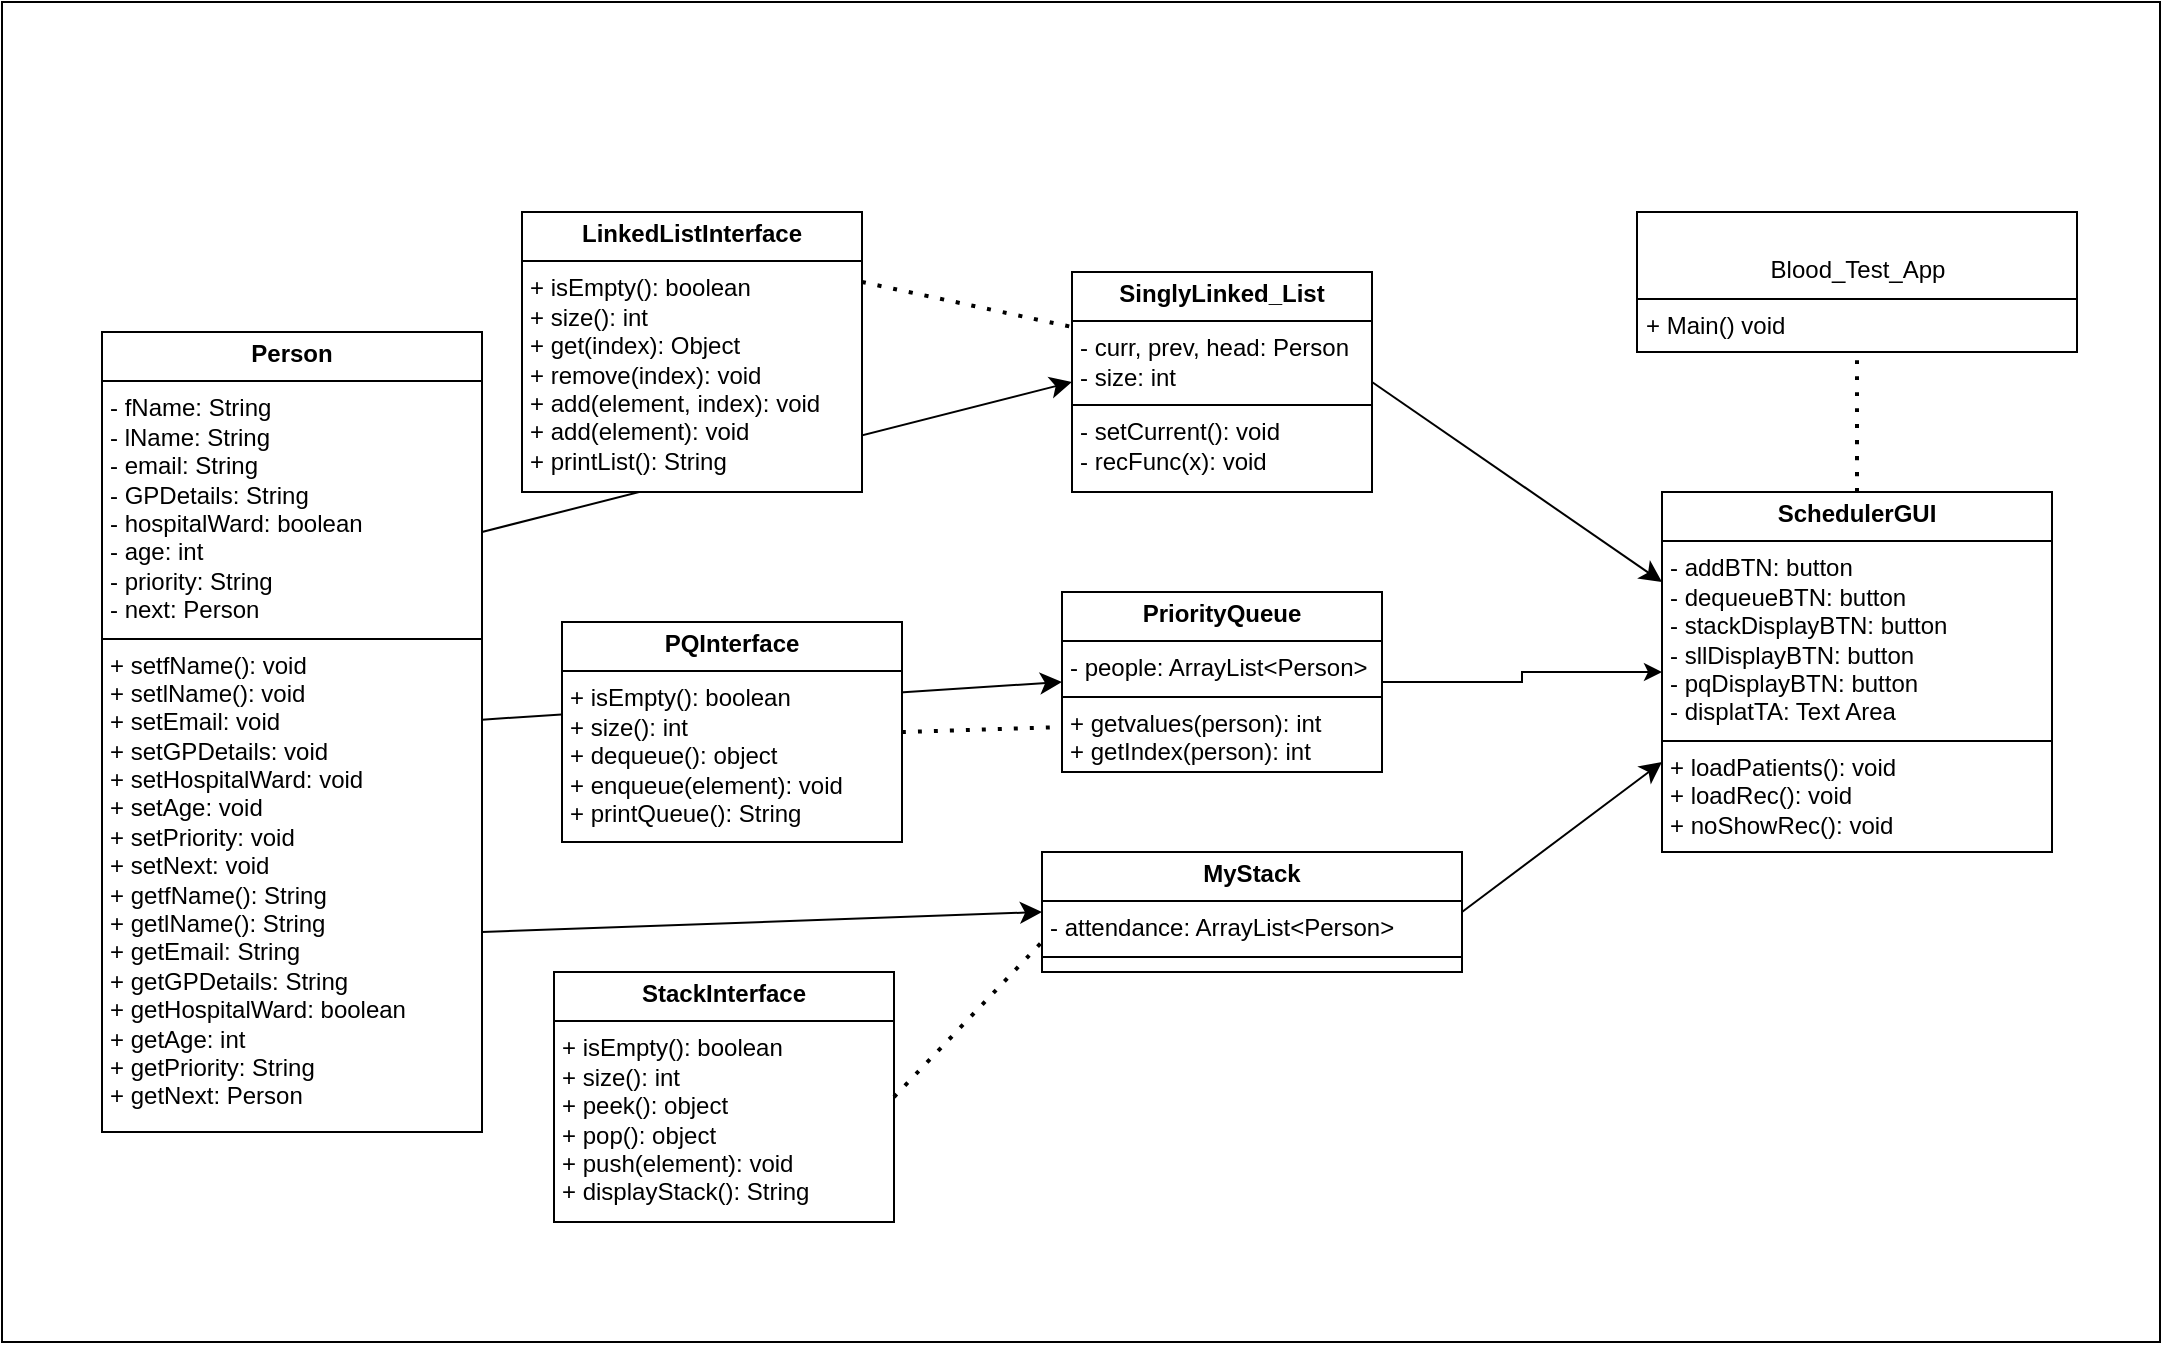 <mxfile version="26.1.1">
  <diagram id="C5RBs43oDa-KdzZeNtuy" name="Page-1">
    <mxGraphModel dx="500" dy="2731" grid="1" gridSize="10" guides="1" tooltips="1" connect="1" arrows="1" fold="1" page="1" pageScale="1" pageWidth="827" pageHeight="1169" math="0" shadow="0">
      <root>
        <mxCell id="WIyWlLk6GJQsqaUBKTNV-0" />
        <mxCell id="WIyWlLk6GJQsqaUBKTNV-1" parent="WIyWlLk6GJQsqaUBKTNV-0" />
        <mxCell id="aKaFVe7Ywz7tY1MlVnNI-56" value="" style="rounded=0;whiteSpace=wrap;html=1;" vertex="1" parent="WIyWlLk6GJQsqaUBKTNV-1">
          <mxGeometry x="1070" y="-845" width="1079" height="670" as="geometry" />
        </mxCell>
        <mxCell id="aKaFVe7Ywz7tY1MlVnNI-2" style="edgeStyle=orthogonalEdgeStyle;rounded=0;orthogonalLoop=1;jettySize=auto;html=1;exitX=1;exitY=0.5;exitDx=0;exitDy=0;entryX=0;entryY=0.5;entryDx=0;entryDy=0;" edge="1" parent="WIyWlLk6GJQsqaUBKTNV-1" source="aKaFVe7Ywz7tY1MlVnNI-3" target="aKaFVe7Ywz7tY1MlVnNI-31">
          <mxGeometry relative="1" as="geometry" />
        </mxCell>
        <mxCell id="aKaFVe7Ywz7tY1MlVnNI-3" value="&lt;p style=&quot;margin:0px;margin-top:4px;text-align:center;&quot;&gt;&lt;b&gt;PriorityQueue&lt;/b&gt;&lt;/p&gt;&lt;hr size=&quot;1&quot; style=&quot;border-style:solid;&quot;&gt;&lt;p style=&quot;margin:0px;margin-left:4px;&quot;&gt;- people: ArrayList&amp;lt;Person&amp;gt;&amp;nbsp;&lt;/p&gt;&lt;hr size=&quot;1&quot; style=&quot;border-style:solid;&quot;&gt;&lt;p style=&quot;margin:0px;margin-left:4px;&quot;&gt;+ getvalues(person): int&lt;/p&gt;&lt;p style=&quot;margin:0px;margin-left:4px;&quot;&gt;+ getIndex(person): int&lt;/p&gt;" style="verticalAlign=top;align=left;overflow=fill;html=1;whiteSpace=wrap;" vertex="1" parent="WIyWlLk6GJQsqaUBKTNV-1">
          <mxGeometry x="1600" y="-550" width="160" height="90" as="geometry" />
        </mxCell>
        <mxCell id="aKaFVe7Ywz7tY1MlVnNI-51" style="edgeStyle=none;curved=1;rounded=0;orthogonalLoop=1;jettySize=auto;html=1;entryX=0;entryY=0.25;entryDx=0;entryDy=0;fontSize=12;startSize=8;endSize=8;exitX=1;exitY=0.5;exitDx=0;exitDy=0;" edge="1" parent="WIyWlLk6GJQsqaUBKTNV-1" source="aKaFVe7Ywz7tY1MlVnNI-5" target="aKaFVe7Ywz7tY1MlVnNI-31">
          <mxGeometry relative="1" as="geometry" />
        </mxCell>
        <mxCell id="aKaFVe7Ywz7tY1MlVnNI-5" value="&lt;p style=&quot;margin:0px;margin-top:4px;text-align:center;&quot;&gt;&lt;b&gt;SinglyLinked_List&lt;/b&gt;&lt;/p&gt;&lt;hr size=&quot;1&quot; style=&quot;border-style:solid;&quot;&gt;&lt;p style=&quot;margin: 0px 0px 0px 4px;&quot;&gt;&lt;span style=&quot;background-color: initial;&quot;&gt;- curr, prev, head: Person&lt;/span&gt;&lt;br&gt;&lt;/p&gt;&lt;p style=&quot;margin: 0px 0px 0px 4px;&quot;&gt;&lt;span style=&quot;background-color: initial;&quot;&gt;- size: int&amp;nbsp;&lt;/span&gt;&lt;/p&gt;&lt;hr size=&quot;1&quot; style=&quot;border-style:solid;&quot;&gt;&lt;p style=&quot;margin:0px;margin-left:4px;&quot;&gt;- setCurrent(): void&lt;/p&gt;&lt;p style=&quot;margin:0px;margin-left:4px;&quot;&gt;- recFunc(x): void&amp;nbsp;&lt;/p&gt;" style="verticalAlign=top;align=left;overflow=fill;html=1;whiteSpace=wrap;" vertex="1" parent="WIyWlLk6GJQsqaUBKTNV-1">
          <mxGeometry x="1605" y="-710" width="150" height="110" as="geometry" />
        </mxCell>
        <mxCell id="aKaFVe7Ywz7tY1MlVnNI-6" style="edgeStyle=orthogonalEdgeStyle;rounded=0;orthogonalLoop=1;jettySize=auto;html=1;exitX=0.5;exitY=1;exitDx=0;exitDy=0;" edge="1" parent="WIyWlLk6GJQsqaUBKTNV-1" source="aKaFVe7Ywz7tY1MlVnNI-5" target="aKaFVe7Ywz7tY1MlVnNI-5">
          <mxGeometry relative="1" as="geometry" />
        </mxCell>
        <mxCell id="aKaFVe7Ywz7tY1MlVnNI-18" value="&lt;p style=&quot;margin:0px;margin-top:4px;text-align:center;&quot;&gt;&lt;br&gt;&lt;/p&gt;&lt;p style=&quot;margin:0px;margin-top:4px;text-align:center;&quot;&gt;Blood_Test_App&lt;/p&gt;&lt;hr size=&quot;1&quot; style=&quot;border-style:solid;&quot;&gt;&lt;p style=&quot;margin:0px;margin-left:4px;&quot;&gt;&lt;/p&gt;&lt;p style=&quot;margin:0px;margin-left:4px;&quot;&gt;+ Main() void&lt;/p&gt;" style="verticalAlign=top;align=left;overflow=fill;html=1;whiteSpace=wrap;" vertex="1" parent="WIyWlLk6GJQsqaUBKTNV-1">
          <mxGeometry x="1887.5" y="-740" width="220" height="70" as="geometry" />
        </mxCell>
        <mxCell id="aKaFVe7Ywz7tY1MlVnNI-31" value="&lt;p style=&quot;margin:0px;margin-top:4px;text-align:center;&quot;&gt;&lt;b&gt;SchedulerGUI&lt;/b&gt;&lt;/p&gt;&lt;hr size=&quot;1&quot; style=&quot;border-style:solid;&quot;&gt;&lt;p style=&quot;margin:0px;margin-left:4px;&quot;&gt;- addBTN: button&lt;/p&gt;&lt;p style=&quot;margin:0px;margin-left:4px;&quot;&gt;- dequeueBTN: button&lt;/p&gt;&lt;p style=&quot;margin:0px;margin-left:4px;&quot;&gt;- stackDisplayBTN: button&lt;/p&gt;&lt;p style=&quot;margin:0px;margin-left:4px;&quot;&gt;- sllDisplayBTN: button&lt;/p&gt;&lt;p style=&quot;margin:0px;margin-left:4px;&quot;&gt;- pqDisplayBTN: button&lt;/p&gt;&lt;p style=&quot;margin:0px;margin-left:4px;&quot;&gt;- displatTA: Text Area&lt;/p&gt;&lt;hr size=&quot;1&quot; style=&quot;border-style:solid;&quot;&gt;&lt;p style=&quot;margin:0px;margin-left:4px;&quot;&gt;+ loadPatients(): void&lt;/p&gt;&lt;p style=&quot;margin:0px;margin-left:4px;&quot;&gt;+ loadRec(): void&lt;/p&gt;&lt;p style=&quot;margin:0px;margin-left:4px;&quot;&gt;+ noShowRec(): void&lt;/p&gt;" style="verticalAlign=top;align=left;overflow=fill;html=1;whiteSpace=wrap;" vertex="1" parent="WIyWlLk6GJQsqaUBKTNV-1">
          <mxGeometry x="1900" y="-600" width="195" height="180" as="geometry" />
        </mxCell>
        <mxCell id="aKaFVe7Ywz7tY1MlVnNI-47" style="edgeStyle=none;curved=1;rounded=0;orthogonalLoop=1;jettySize=auto;html=1;entryX=0;entryY=0.5;entryDx=0;entryDy=0;fontSize=12;startSize=8;endSize=8;exitX=1;exitY=0.25;exitDx=0;exitDy=0;" edge="1" parent="WIyWlLk6GJQsqaUBKTNV-1" source="aKaFVe7Ywz7tY1MlVnNI-32" target="aKaFVe7Ywz7tY1MlVnNI-5">
          <mxGeometry relative="1" as="geometry" />
        </mxCell>
        <mxCell id="aKaFVe7Ywz7tY1MlVnNI-48" style="edgeStyle=none;curved=1;rounded=0;orthogonalLoop=1;jettySize=auto;html=1;entryX=0;entryY=0.5;entryDx=0;entryDy=0;fontSize=12;startSize=8;endSize=8;" edge="1" parent="WIyWlLk6GJQsqaUBKTNV-1" source="aKaFVe7Ywz7tY1MlVnNI-32" target="aKaFVe7Ywz7tY1MlVnNI-3">
          <mxGeometry relative="1" as="geometry" />
        </mxCell>
        <mxCell id="aKaFVe7Ywz7tY1MlVnNI-49" style="edgeStyle=none;curved=1;rounded=0;orthogonalLoop=1;jettySize=auto;html=1;entryX=0;entryY=0.5;entryDx=0;entryDy=0;fontSize=12;startSize=8;endSize=8;exitX=1;exitY=0.75;exitDx=0;exitDy=0;" edge="1" parent="WIyWlLk6GJQsqaUBKTNV-1" source="aKaFVe7Ywz7tY1MlVnNI-32" target="aKaFVe7Ywz7tY1MlVnNI-38">
          <mxGeometry relative="1" as="geometry" />
        </mxCell>
        <mxCell id="aKaFVe7Ywz7tY1MlVnNI-32" value="&lt;p style=&quot;margin:0px;margin-top:4px;text-align:center;&quot;&gt;&lt;b&gt;Person&lt;/b&gt;&lt;/p&gt;&lt;hr size=&quot;1&quot; style=&quot;border-style:solid;&quot;&gt;&lt;p style=&quot;margin:0px;margin-left:4px;&quot;&gt;&lt;span style=&quot;background-color: initial;&quot;&gt;- fName: String&amp;nbsp;&lt;/span&gt;&lt;br&gt;&lt;/p&gt;&lt;p style=&quot;margin:0px;margin-left:4px;&quot;&gt;- lName: String&lt;/p&gt;&lt;p style=&quot;margin:0px;margin-left:4px;&quot;&gt;- email: String&lt;/p&gt;&lt;p style=&quot;margin:0px;margin-left:4px;&quot;&gt;- GPDetails: String&lt;/p&gt;&lt;p style=&quot;margin:0px;margin-left:4px;&quot;&gt;- hospitalWard: boolean&lt;/p&gt;&lt;p style=&quot;margin:0px;margin-left:4px;&quot;&gt;- age: int&lt;/p&gt;&lt;p style=&quot;margin:0px;margin-left:4px;&quot;&gt;- priority: String&lt;/p&gt;&lt;p style=&quot;margin:0px;margin-left:4px;&quot;&gt;- next: Person&lt;/p&gt;&lt;hr size=&quot;1&quot; style=&quot;border-style:solid;&quot;&gt;&lt;p style=&quot;margin: 0px 0px 0px 4px;&quot;&gt;&lt;span style=&quot;background-color: initial;&quot;&gt;+ setfName(): void&lt;/span&gt;&lt;br&gt;&lt;/p&gt;&lt;p style=&quot;margin: 0px 0px 0px 4px;&quot;&gt;+ setlName(): void&lt;/p&gt;&lt;p style=&quot;margin: 0px 0px 0px 4px;&quot;&gt;+ setEmail: void&lt;/p&gt;&lt;p style=&quot;margin: 0px 0px 0px 4px;&quot;&gt;+ setGPDetails: void&lt;/p&gt;&lt;p style=&quot;margin: 0px 0px 0px 4px;&quot;&gt;+ setHospitalWard: void&lt;/p&gt;&lt;p style=&quot;margin: 0px 0px 0px 4px;&quot;&gt;+ setAge: void&lt;/p&gt;&lt;p style=&quot;margin: 0px 0px 0px 4px;&quot;&gt;+ setPriority: void&lt;/p&gt;&lt;p style=&quot;margin: 0px 0px 0px 4px;&quot;&gt;+ setNext: void&lt;/p&gt;&lt;p style=&quot;margin: 0px 0px 0px 4px;&quot;&gt;&lt;span style=&quot;background-color: initial;&quot;&gt;+ getfName(): String&lt;/span&gt;&lt;br&gt;&lt;/p&gt;&lt;p style=&quot;margin: 0px 0px 0px 4px;&quot;&gt;+ getlName():&amp;nbsp;&lt;span style=&quot;background-color: transparent; color: light-dark(rgb(0, 0, 0), rgb(255, 255, 255));&quot;&gt;String&lt;/span&gt;&lt;/p&gt;&lt;p style=&quot;margin: 0px 0px 0px 4px;&quot;&gt;+ getEmail:&amp;nbsp;&lt;span style=&quot;background-color: transparent; color: light-dark(rgb(0, 0, 0), rgb(255, 255, 255));&quot;&gt;String&lt;/span&gt;&lt;/p&gt;&lt;p style=&quot;margin: 0px 0px 0px 4px;&quot;&gt;+ getGPDetails:&amp;nbsp;&lt;span style=&quot;background-color: transparent; color: light-dark(rgb(0, 0, 0), rgb(255, 255, 255));&quot;&gt;String&lt;/span&gt;&lt;/p&gt;&lt;p style=&quot;margin: 0px 0px 0px 4px;&quot;&gt;+ getHospitalWard: boolean&lt;/p&gt;&lt;p style=&quot;margin: 0px 0px 0px 4px;&quot;&gt;+ getAge: int&lt;/p&gt;&lt;p style=&quot;margin: 0px 0px 0px 4px;&quot;&gt;+ getPriority:&amp;nbsp;&lt;span style=&quot;background-color: transparent; color: light-dark(rgb(0, 0, 0), rgb(255, 255, 255));&quot;&gt;String&lt;/span&gt;&lt;/p&gt;&lt;p style=&quot;margin: 0px 0px 0px 4px;&quot;&gt;+ getNext: Person&lt;/p&gt;&lt;p style=&quot;margin: 0px 0px 0px 4px;&quot;&gt;&lt;br&gt;&lt;/p&gt;" style="verticalAlign=top;align=left;overflow=fill;html=1;whiteSpace=wrap;" vertex="1" parent="WIyWlLk6GJQsqaUBKTNV-1">
          <mxGeometry x="1120" y="-680" width="190" height="400" as="geometry" />
        </mxCell>
        <mxCell id="aKaFVe7Ywz7tY1MlVnNI-37" value="&lt;p style=&quot;margin:0px;margin-top:4px;text-align:center;&quot;&gt;&lt;b&gt;LinkedListInterface&lt;/b&gt;&lt;/p&gt;&lt;hr size=&quot;1&quot; style=&quot;border-style:solid;&quot;&gt;&lt;p style=&quot;margin: 0px 0px 0px 4px;&quot;&gt;&lt;span style=&quot;background-color: transparent; color: light-dark(rgb(0, 0, 0), rgb(255, 255, 255));&quot;&gt;+ isEmpty(): boolean&lt;/span&gt;&lt;/p&gt;&lt;p style=&quot;margin:0px;margin-left:4px;&quot;&gt;+ size(): int&lt;/p&gt;&lt;p style=&quot;margin:0px;margin-left:4px;&quot;&gt;+ get(index): Object&lt;/p&gt;&lt;p style=&quot;margin:0px;margin-left:4px;&quot;&gt;+ remove(index): void&amp;nbsp;&lt;/p&gt;&lt;p style=&quot;margin:0px;margin-left:4px;&quot;&gt;+ add(element, index): void&lt;/p&gt;&lt;p style=&quot;margin:0px;margin-left:4px;&quot;&gt;+&amp;nbsp;&lt;span style=&quot;background-color: transparent; color: light-dark(rgb(0, 0, 0), rgb(255, 255, 255));&quot;&gt;add(element): void&lt;/span&gt;&lt;/p&gt;&lt;p style=&quot;margin:0px;margin-left:4px;&quot;&gt;&lt;span style=&quot;background-color: transparent; color: light-dark(rgb(0, 0, 0), rgb(255, 255, 255));&quot;&gt;+ printList(): String&lt;/span&gt;&lt;/p&gt;" style="verticalAlign=top;align=left;overflow=fill;html=1;whiteSpace=wrap;" vertex="1" parent="WIyWlLk6GJQsqaUBKTNV-1">
          <mxGeometry x="1330" y="-740" width="170" height="140" as="geometry" />
        </mxCell>
        <mxCell id="aKaFVe7Ywz7tY1MlVnNI-52" style="edgeStyle=none;curved=1;rounded=0;orthogonalLoop=1;jettySize=auto;html=1;entryX=0;entryY=0.75;entryDx=0;entryDy=0;fontSize=12;startSize=8;endSize=8;exitX=1;exitY=0.5;exitDx=0;exitDy=0;" edge="1" parent="WIyWlLk6GJQsqaUBKTNV-1" source="aKaFVe7Ywz7tY1MlVnNI-38" target="aKaFVe7Ywz7tY1MlVnNI-31">
          <mxGeometry relative="1" as="geometry" />
        </mxCell>
        <mxCell id="aKaFVe7Ywz7tY1MlVnNI-38" value="&lt;p style=&quot;margin:0px;margin-top:4px;text-align:center;&quot;&gt;&lt;b&gt;MyStack&lt;/b&gt;&lt;/p&gt;&lt;hr size=&quot;1&quot; style=&quot;border-style:solid;&quot;&gt;&lt;p style=&quot;margin: 0px 0px 0px 4px;&quot;&gt;&lt;span style=&quot;background-color: initial;&quot;&gt;- attendance: ArrayList&amp;lt;Person&amp;gt;&lt;/span&gt;&lt;/p&gt;&lt;hr size=&quot;1&quot; style=&quot;border-style:solid;&quot;&gt;&lt;p style=&quot;margin:0px;margin-left:4px;&quot;&gt;&lt;br&gt;&lt;/p&gt;" style="verticalAlign=top;align=left;overflow=fill;html=1;whiteSpace=wrap;" vertex="1" parent="WIyWlLk6GJQsqaUBKTNV-1">
          <mxGeometry x="1590" y="-420" width="210" height="60" as="geometry" />
        </mxCell>
        <mxCell id="aKaFVe7Ywz7tY1MlVnNI-40" value="&lt;p style=&quot;margin:0px;margin-top:4px;text-align:center;&quot;&gt;&lt;b&gt;PQInterface&lt;/b&gt;&lt;/p&gt;&lt;hr size=&quot;1&quot; style=&quot;border-style:solid;&quot;&gt;&lt;p style=&quot;margin: 0px 0px 0px 4px;&quot;&gt;&lt;span style=&quot;background-color: transparent; color: light-dark(rgb(0, 0, 0), rgb(255, 255, 255));&quot;&gt;+ isEmpty(): boolean&lt;/span&gt;&lt;/p&gt;&lt;p style=&quot;margin:0px;margin-left:4px;&quot;&gt;+ size(): int&lt;/p&gt;&lt;p style=&quot;margin:0px;margin-left:4px;&quot;&gt;+ dequeue(): object&lt;span style=&quot;background-color: transparent; color: light-dark(rgb(0, 0, 0), rgb(255, 255, 255));&quot;&gt;&amp;nbsp;&lt;/span&gt;&lt;/p&gt;&lt;p style=&quot;margin:0px;margin-left:4px;&quot;&gt;+ enqueue(element): void&lt;/p&gt;&lt;p style=&quot;margin:0px;margin-left:4px;&quot;&gt;&lt;span style=&quot;background-color: transparent; color: light-dark(rgb(0, 0, 0), rgb(255, 255, 255));&quot;&gt;+ printQueue(): String&lt;/span&gt;&lt;/p&gt;" style="verticalAlign=top;align=left;overflow=fill;html=1;whiteSpace=wrap;" vertex="1" parent="WIyWlLk6GJQsqaUBKTNV-1">
          <mxGeometry x="1350" y="-535" width="170" height="110" as="geometry" />
        </mxCell>
        <mxCell id="aKaFVe7Ywz7tY1MlVnNI-41" value="&lt;p style=&quot;margin:0px;margin-top:4px;text-align:center;&quot;&gt;&lt;b&gt;StackInterface&lt;/b&gt;&lt;/p&gt;&lt;hr size=&quot;1&quot; style=&quot;border-style:solid;&quot;&gt;&lt;p style=&quot;margin: 0px 0px 0px 4px;&quot;&gt;&lt;span style=&quot;background-color: transparent; color: light-dark(rgb(0, 0, 0), rgb(255, 255, 255));&quot;&gt;+ isEmpty(): boolean&lt;/span&gt;&lt;/p&gt;&lt;p style=&quot;margin:0px;margin-left:4px;&quot;&gt;+ size(): int&lt;/p&gt;&lt;p style=&quot;margin:0px;margin-left:4px;&quot;&gt;+ peek(): object&lt;/p&gt;&lt;p style=&quot;margin:0px;margin-left:4px;&quot;&gt;+ pop(): object&lt;span style=&quot;background-color: transparent; color: light-dark(rgb(0, 0, 0), rgb(255, 255, 255));&quot;&gt;&amp;nbsp;&lt;/span&gt;&lt;/p&gt;&lt;p style=&quot;margin:0px;margin-left:4px;&quot;&gt;+ push(element): void&lt;/p&gt;&lt;p style=&quot;margin:0px;margin-left:4px;&quot;&gt;&lt;span style=&quot;background-color: transparent; color: light-dark(rgb(0, 0, 0), rgb(255, 255, 255));&quot;&gt;+ displayStack(): String&lt;/span&gt;&lt;/p&gt;" style="verticalAlign=top;align=left;overflow=fill;html=1;whiteSpace=wrap;" vertex="1" parent="WIyWlLk6GJQsqaUBKTNV-1">
          <mxGeometry x="1346" y="-360" width="170" height="125" as="geometry" />
        </mxCell>
        <mxCell id="aKaFVe7Ywz7tY1MlVnNI-44" value="" style="endArrow=none;dashed=1;html=1;dashPattern=1 3;strokeWidth=2;rounded=0;fontSize=12;startSize=8;endSize=8;curved=1;entryX=0;entryY=0.25;entryDx=0;entryDy=0;exitX=1;exitY=0.25;exitDx=0;exitDy=0;" edge="1" parent="WIyWlLk6GJQsqaUBKTNV-1" source="aKaFVe7Ywz7tY1MlVnNI-37" target="aKaFVe7Ywz7tY1MlVnNI-5">
          <mxGeometry width="50" height="50" relative="1" as="geometry">
            <mxPoint x="1590" y="-110" as="sourcePoint" />
            <mxPoint x="1640" y="-160" as="targetPoint" />
          </mxGeometry>
        </mxCell>
        <mxCell id="aKaFVe7Ywz7tY1MlVnNI-45" value="" style="endArrow=none;dashed=1;html=1;dashPattern=1 3;strokeWidth=2;rounded=0;fontSize=12;startSize=8;endSize=8;curved=1;entryX=0;entryY=0.75;entryDx=0;entryDy=0;exitX=1;exitY=0.5;exitDx=0;exitDy=0;" edge="1" parent="WIyWlLk6GJQsqaUBKTNV-1" source="aKaFVe7Ywz7tY1MlVnNI-40" target="aKaFVe7Ywz7tY1MlVnNI-3">
          <mxGeometry width="50" height="50" relative="1" as="geometry">
            <mxPoint x="1545" y="-120" as="sourcePoint" />
            <mxPoint x="1605" y="-230" as="targetPoint" />
          </mxGeometry>
        </mxCell>
        <mxCell id="aKaFVe7Ywz7tY1MlVnNI-46" value="" style="endArrow=none;dashed=1;html=1;dashPattern=1 3;strokeWidth=2;rounded=0;fontSize=12;startSize=8;endSize=8;curved=1;entryX=0;entryY=0.75;entryDx=0;entryDy=0;exitX=1;exitY=0.5;exitDx=0;exitDy=0;" edge="1" parent="WIyWlLk6GJQsqaUBKTNV-1" source="aKaFVe7Ywz7tY1MlVnNI-41" target="aKaFVe7Ywz7tY1MlVnNI-38">
          <mxGeometry width="50" height="50" relative="1" as="geometry">
            <mxPoint x="1555" y="-110" as="sourcePoint" />
            <mxPoint x="1615" y="-220" as="targetPoint" />
          </mxGeometry>
        </mxCell>
        <mxCell id="aKaFVe7Ywz7tY1MlVnNI-53" value="" style="endArrow=none;dashed=1;html=1;dashPattern=1 3;strokeWidth=2;rounded=0;fontSize=12;startSize=8;endSize=8;curved=1;entryX=0.5;entryY=1;entryDx=0;entryDy=0;exitX=0.5;exitY=0;exitDx=0;exitDy=0;" edge="1" parent="WIyWlLk6GJQsqaUBKTNV-1" source="aKaFVe7Ywz7tY1MlVnNI-31" target="aKaFVe7Ywz7tY1MlVnNI-18">
          <mxGeometry width="50" height="50" relative="1" as="geometry">
            <mxPoint x="1510" y="-695" as="sourcePoint" />
            <mxPoint x="1615" y="-672" as="targetPoint" />
          </mxGeometry>
        </mxCell>
      </root>
    </mxGraphModel>
  </diagram>
</mxfile>
